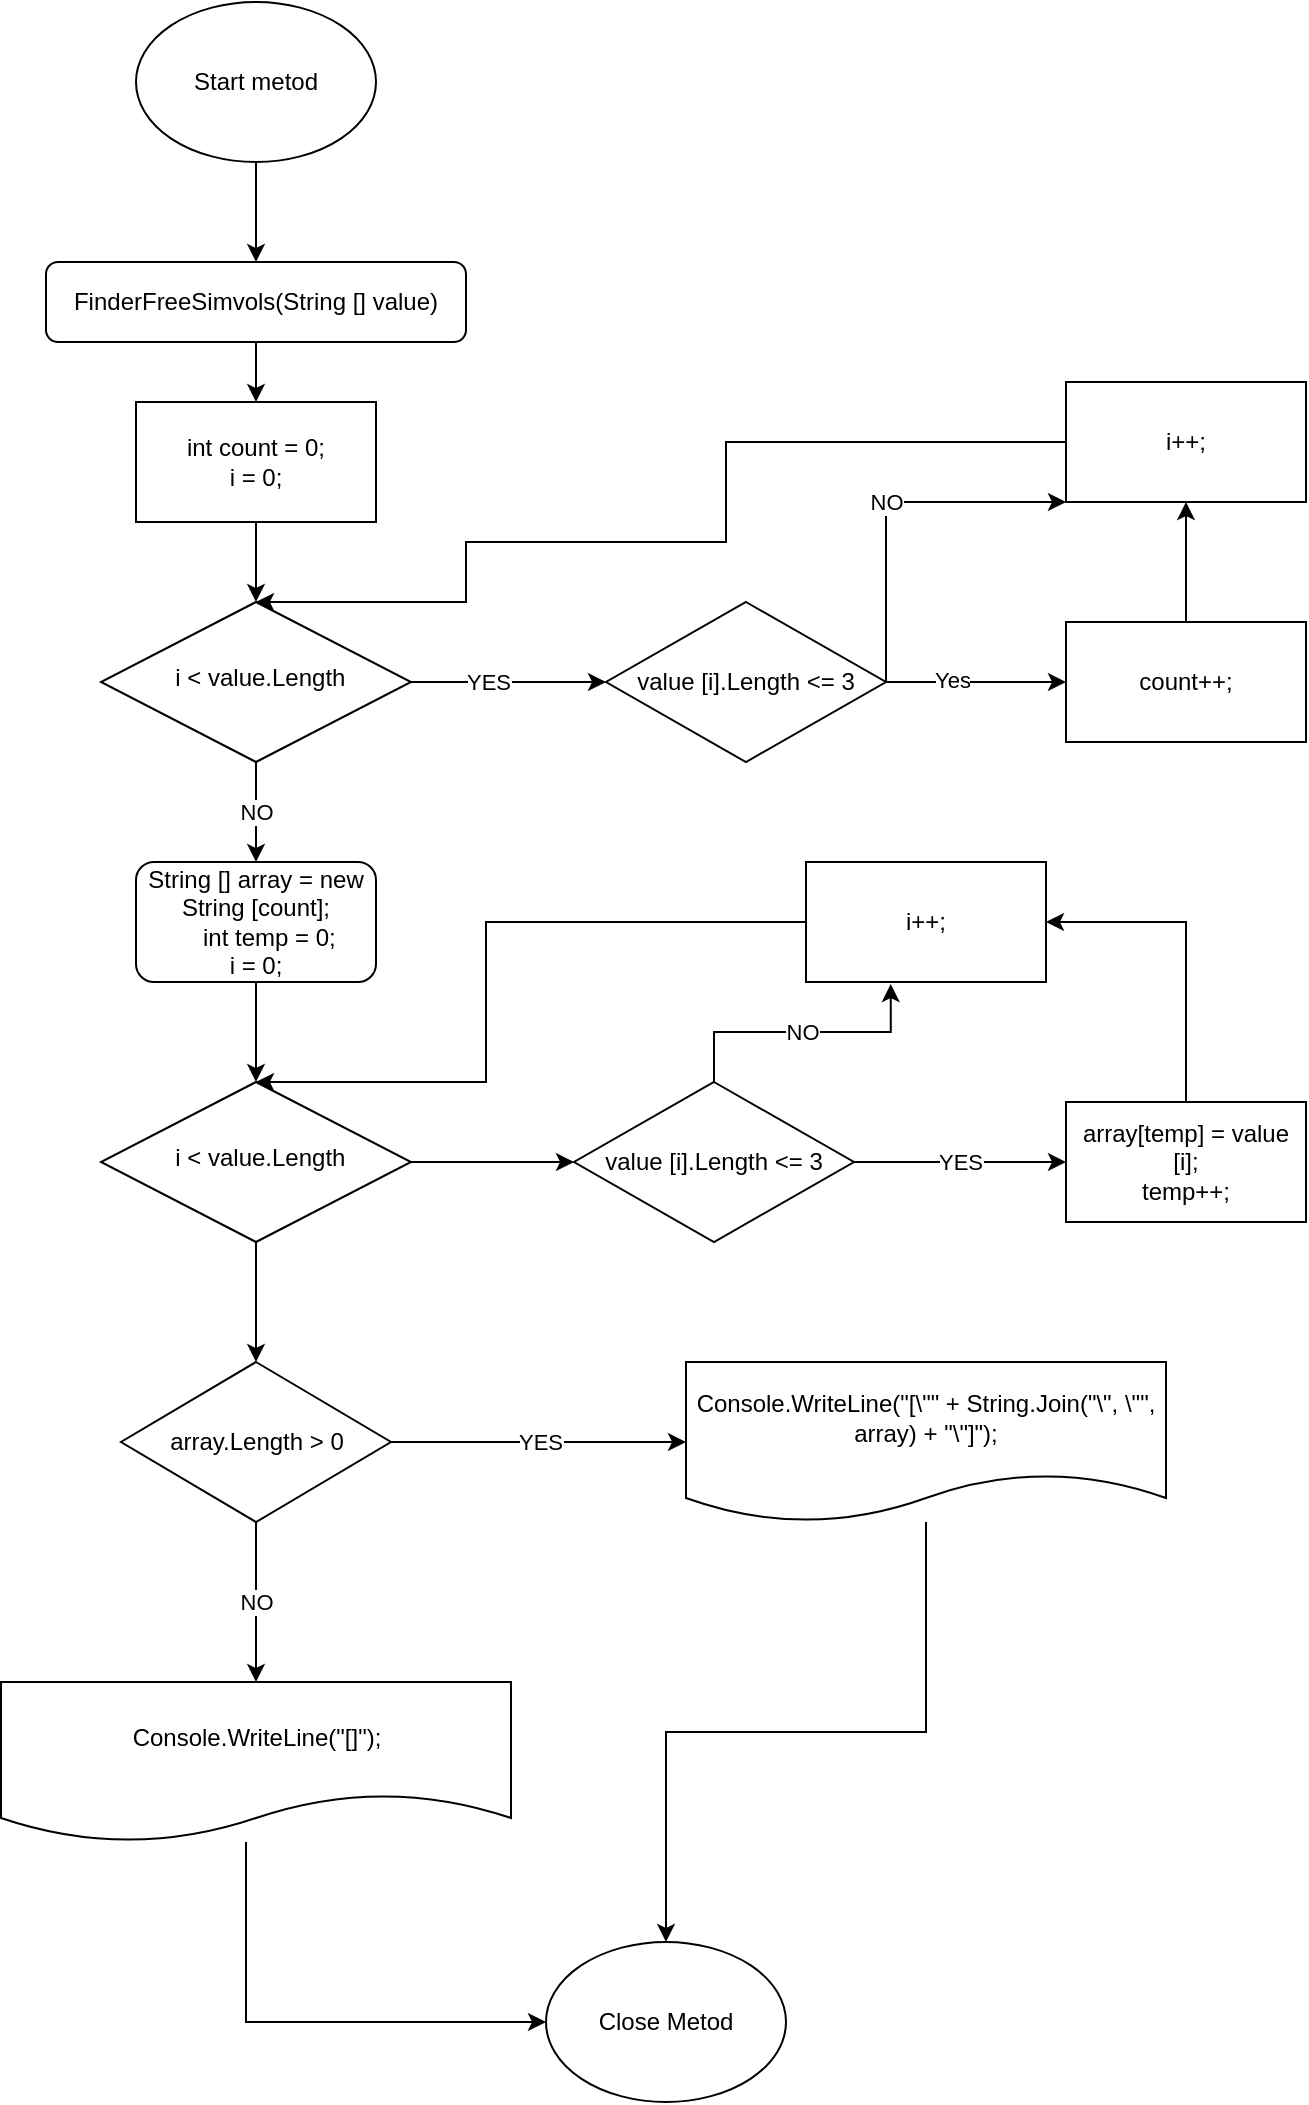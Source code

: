 <mxfile version="19.0.0" type="device"><diagram id="C5RBs43oDa-KdzZeNtuy" name="Page-1"><mxGraphModel dx="1038" dy="596" grid="1" gridSize="10" guides="1" tooltips="1" connect="1" arrows="1" fold="1" page="1" pageScale="1" pageWidth="827" pageHeight="1169" math="0" shadow="0"><root><mxCell id="WIyWlLk6GJQsqaUBKTNV-0"/><mxCell id="WIyWlLk6GJQsqaUBKTNV-1" parent="WIyWlLk6GJQsqaUBKTNV-0"/><mxCell id="9QQWI2L1JpRmwg8El8sj-1" style="edgeStyle=orthogonalEdgeStyle;rounded=0;orthogonalLoop=1;jettySize=auto;html=1;exitX=0.5;exitY=1;exitDx=0;exitDy=0;entryX=0.5;entryY=0;entryDx=0;entryDy=0;" edge="1" parent="WIyWlLk6GJQsqaUBKTNV-1" target="9QQWI2L1JpRmwg8El8sj-0"><mxGeometry relative="1" as="geometry"><mxPoint x="255" y="180" as="sourcePoint"/></mxGeometry></mxCell><mxCell id="WIyWlLk6GJQsqaUBKTNV-3" value="FinderFreeSimvols(String [] value)" style="rounded=1;whiteSpace=wrap;html=1;fontSize=12;glass=0;strokeWidth=1;shadow=0;" parent="WIyWlLk6GJQsqaUBKTNV-1" vertex="1"><mxGeometry x="150" y="140" width="210" height="40" as="geometry"/></mxCell><mxCell id="9QQWI2L1JpRmwg8El8sj-8" style="edgeStyle=orthogonalEdgeStyle;rounded=0;orthogonalLoop=1;jettySize=auto;html=1;exitX=1;exitY=0.5;exitDx=0;exitDy=0;entryX=0;entryY=0.5;entryDx=0;entryDy=0;" edge="1" parent="WIyWlLk6GJQsqaUBKTNV-1" source="WIyWlLk6GJQsqaUBKTNV-6" target="9QQWI2L1JpRmwg8El8sj-7"><mxGeometry relative="1" as="geometry"/></mxCell><mxCell id="9QQWI2L1JpRmwg8El8sj-12" value="YES&lt;br&gt;" style="edgeLabel;html=1;align=center;verticalAlign=middle;resizable=0;points=[];" vertex="1" connectable="0" parent="9QQWI2L1JpRmwg8El8sj-8"><mxGeometry x="-0.214" relative="1" as="geometry"><mxPoint as="offset"/></mxGeometry></mxCell><mxCell id="9QQWI2L1JpRmwg8El8sj-14" value="NO&lt;br&gt;" style="edgeStyle=orthogonalEdgeStyle;rounded=0;orthogonalLoop=1;jettySize=auto;html=1;exitX=0.5;exitY=1;exitDx=0;exitDy=0;" edge="1" parent="WIyWlLk6GJQsqaUBKTNV-1" source="WIyWlLk6GJQsqaUBKTNV-6" target="9QQWI2L1JpRmwg8El8sj-13"><mxGeometry relative="1" as="geometry"><Array as="points"><mxPoint x="255" y="410"/><mxPoint x="255" y="410"/></Array></mxGeometry></mxCell><mxCell id="WIyWlLk6GJQsqaUBKTNV-6" value="&amp;nbsp;i &amp;lt; value.Length" style="rhombus;whiteSpace=wrap;html=1;shadow=0;fontFamily=Helvetica;fontSize=12;align=center;strokeWidth=1;spacing=6;spacingTop=-4;rotation=0;" parent="WIyWlLk6GJQsqaUBKTNV-1" vertex="1"><mxGeometry x="177.5" y="310" width="155" height="80" as="geometry"/></mxCell><mxCell id="9QQWI2L1JpRmwg8El8sj-2" style="edgeStyle=orthogonalEdgeStyle;rounded=0;orthogonalLoop=1;jettySize=auto;html=1;exitX=0.5;exitY=1;exitDx=0;exitDy=0;entryX=0.5;entryY=0;entryDx=0;entryDy=0;" edge="1" parent="WIyWlLk6GJQsqaUBKTNV-1" source="9QQWI2L1JpRmwg8El8sj-0" target="WIyWlLk6GJQsqaUBKTNV-6"><mxGeometry relative="1" as="geometry"/></mxCell><mxCell id="9QQWI2L1JpRmwg8El8sj-0" value="int count = 0;&lt;br&gt;i = 0;" style="rounded=0;whiteSpace=wrap;html=1;" vertex="1" parent="WIyWlLk6GJQsqaUBKTNV-1"><mxGeometry x="195" y="210" width="120" height="60" as="geometry"/></mxCell><mxCell id="9QQWI2L1JpRmwg8El8sj-6" style="edgeStyle=orthogonalEdgeStyle;rounded=0;orthogonalLoop=1;jettySize=auto;html=1;exitX=0.5;exitY=1;exitDx=0;exitDy=0;entryX=0.5;entryY=0;entryDx=0;entryDy=0;" edge="1" parent="WIyWlLk6GJQsqaUBKTNV-1" source="9QQWI2L1JpRmwg8El8sj-5" target="WIyWlLk6GJQsqaUBKTNV-3"><mxGeometry relative="1" as="geometry"/></mxCell><mxCell id="9QQWI2L1JpRmwg8El8sj-5" value="Start metod" style="ellipse;whiteSpace=wrap;html=1;" vertex="1" parent="WIyWlLk6GJQsqaUBKTNV-1"><mxGeometry x="195" y="10" width="120" height="80" as="geometry"/></mxCell><mxCell id="9QQWI2L1JpRmwg8El8sj-10" style="edgeStyle=orthogonalEdgeStyle;rounded=0;orthogonalLoop=1;jettySize=auto;html=1;exitX=1;exitY=0.5;exitDx=0;exitDy=0;entryX=0;entryY=0.5;entryDx=0;entryDy=0;" edge="1" parent="WIyWlLk6GJQsqaUBKTNV-1" source="9QQWI2L1JpRmwg8El8sj-7" target="9QQWI2L1JpRmwg8El8sj-9"><mxGeometry relative="1" as="geometry"/></mxCell><mxCell id="9QQWI2L1JpRmwg8El8sj-26" value="Yes" style="edgeLabel;html=1;align=center;verticalAlign=middle;resizable=0;points=[];" vertex="1" connectable="0" parent="9QQWI2L1JpRmwg8El8sj-10"><mxGeometry x="-0.271" y="1" relative="1" as="geometry"><mxPoint as="offset"/></mxGeometry></mxCell><mxCell id="9QQWI2L1JpRmwg8El8sj-28" value="NO" style="edgeStyle=orthogonalEdgeStyle;rounded=0;orthogonalLoop=1;jettySize=auto;html=1;exitX=1;exitY=0.5;exitDx=0;exitDy=0;entryX=0;entryY=1;entryDx=0;entryDy=0;" edge="1" parent="WIyWlLk6GJQsqaUBKTNV-1" source="9QQWI2L1JpRmwg8El8sj-7" target="9QQWI2L1JpRmwg8El8sj-15"><mxGeometry relative="1" as="geometry"><Array as="points"><mxPoint x="570" y="260"/></Array></mxGeometry></mxCell><mxCell id="9QQWI2L1JpRmwg8El8sj-7" value="value [i].Length &amp;lt;= 3" style="rhombus;whiteSpace=wrap;html=1;" vertex="1" parent="WIyWlLk6GJQsqaUBKTNV-1"><mxGeometry x="430" y="310" width="140" height="80" as="geometry"/></mxCell><mxCell id="9QQWI2L1JpRmwg8El8sj-16" style="edgeStyle=orthogonalEdgeStyle;rounded=0;orthogonalLoop=1;jettySize=auto;html=1;exitX=0.5;exitY=0;exitDx=0;exitDy=0;entryX=0.5;entryY=1;entryDx=0;entryDy=0;" edge="1" parent="WIyWlLk6GJQsqaUBKTNV-1" source="9QQWI2L1JpRmwg8El8sj-9" target="9QQWI2L1JpRmwg8El8sj-15"><mxGeometry relative="1" as="geometry"/></mxCell><mxCell id="9QQWI2L1JpRmwg8El8sj-9" value="count++;" style="rounded=0;whiteSpace=wrap;html=1;" vertex="1" parent="WIyWlLk6GJQsqaUBKTNV-1"><mxGeometry x="660" y="320" width="120" height="60" as="geometry"/></mxCell><mxCell id="9QQWI2L1JpRmwg8El8sj-19" style="edgeStyle=orthogonalEdgeStyle;rounded=0;orthogonalLoop=1;jettySize=auto;html=1;exitX=0.5;exitY=1;exitDx=0;exitDy=0;entryX=0.5;entryY=0;entryDx=0;entryDy=0;" edge="1" parent="WIyWlLk6GJQsqaUBKTNV-1" source="9QQWI2L1JpRmwg8El8sj-13" target="9QQWI2L1JpRmwg8El8sj-18"><mxGeometry relative="1" as="geometry"/></mxCell><mxCell id="9QQWI2L1JpRmwg8El8sj-13" value="&lt;div&gt;String [] array = new String [count];&lt;/div&gt;&lt;div&gt;&amp;nbsp; &amp;nbsp; int temp = 0;&lt;/div&gt;&lt;div&gt;i = 0;&lt;/div&gt;" style="rounded=1;whiteSpace=wrap;html=1;" vertex="1" parent="WIyWlLk6GJQsqaUBKTNV-1"><mxGeometry x="195" y="440" width="120" height="60" as="geometry"/></mxCell><mxCell id="9QQWI2L1JpRmwg8El8sj-17" style="edgeStyle=orthogonalEdgeStyle;rounded=0;orthogonalLoop=1;jettySize=auto;html=1;entryX=0.5;entryY=0;entryDx=0;entryDy=0;" edge="1" parent="WIyWlLk6GJQsqaUBKTNV-1" source="9QQWI2L1JpRmwg8El8sj-15" target="WIyWlLk6GJQsqaUBKTNV-6"><mxGeometry relative="1" as="geometry"><Array as="points"><mxPoint x="490" y="230"/><mxPoint x="490" y="280"/><mxPoint x="360" y="280"/><mxPoint x="360" y="310"/></Array></mxGeometry></mxCell><mxCell id="9QQWI2L1JpRmwg8El8sj-15" value="i++;" style="rounded=0;whiteSpace=wrap;html=1;" vertex="1" parent="WIyWlLk6GJQsqaUBKTNV-1"><mxGeometry x="660" y="200" width="120" height="60" as="geometry"/></mxCell><mxCell id="9QQWI2L1JpRmwg8El8sj-23" style="edgeStyle=orthogonalEdgeStyle;rounded=0;orthogonalLoop=1;jettySize=auto;html=1;entryX=0;entryY=0.5;entryDx=0;entryDy=0;" edge="1" parent="WIyWlLk6GJQsqaUBKTNV-1" source="9QQWI2L1JpRmwg8El8sj-18" target="9QQWI2L1JpRmwg8El8sj-20"><mxGeometry relative="1" as="geometry"/></mxCell><mxCell id="9QQWI2L1JpRmwg8El8sj-36" style="edgeStyle=orthogonalEdgeStyle;rounded=0;orthogonalLoop=1;jettySize=auto;html=1;exitX=0.5;exitY=1;exitDx=0;exitDy=0;entryX=0.5;entryY=0;entryDx=0;entryDy=0;" edge="1" parent="WIyWlLk6GJQsqaUBKTNV-1" source="9QQWI2L1JpRmwg8El8sj-18" target="9QQWI2L1JpRmwg8El8sj-35"><mxGeometry relative="1" as="geometry"/></mxCell><mxCell id="9QQWI2L1JpRmwg8El8sj-18" value="&amp;nbsp;i &amp;lt; value.Length" style="rhombus;whiteSpace=wrap;html=1;shadow=0;fontFamily=Helvetica;fontSize=12;align=center;strokeWidth=1;spacing=6;spacingTop=-4;rotation=0;" vertex="1" parent="WIyWlLk6GJQsqaUBKTNV-1"><mxGeometry x="177.5" y="550" width="155" height="80" as="geometry"/></mxCell><mxCell id="9QQWI2L1JpRmwg8El8sj-24" value="YES" style="edgeStyle=orthogonalEdgeStyle;rounded=0;orthogonalLoop=1;jettySize=auto;html=1;entryX=0;entryY=0.5;entryDx=0;entryDy=0;" edge="1" parent="WIyWlLk6GJQsqaUBKTNV-1" source="9QQWI2L1JpRmwg8El8sj-20" target="9QQWI2L1JpRmwg8El8sj-21"><mxGeometry relative="1" as="geometry"/></mxCell><mxCell id="9QQWI2L1JpRmwg8El8sj-33" value="NO" style="edgeStyle=orthogonalEdgeStyle;rounded=0;orthogonalLoop=1;jettySize=auto;html=1;entryX=0.353;entryY=1.017;entryDx=0;entryDy=0;entryPerimeter=0;" edge="1" parent="WIyWlLk6GJQsqaUBKTNV-1" source="9QQWI2L1JpRmwg8El8sj-20" target="9QQWI2L1JpRmwg8El8sj-29"><mxGeometry relative="1" as="geometry"/></mxCell><mxCell id="9QQWI2L1JpRmwg8El8sj-20" value="value [i].Length &amp;lt;= 3" style="rhombus;whiteSpace=wrap;html=1;" vertex="1" parent="WIyWlLk6GJQsqaUBKTNV-1"><mxGeometry x="414" y="550" width="140" height="80" as="geometry"/></mxCell><mxCell id="9QQWI2L1JpRmwg8El8sj-30" style="edgeStyle=orthogonalEdgeStyle;rounded=0;orthogonalLoop=1;jettySize=auto;html=1;exitX=0.5;exitY=0;exitDx=0;exitDy=0;entryX=1;entryY=0.5;entryDx=0;entryDy=0;" edge="1" parent="WIyWlLk6GJQsqaUBKTNV-1" source="9QQWI2L1JpRmwg8El8sj-21" target="9QQWI2L1JpRmwg8El8sj-29"><mxGeometry relative="1" as="geometry"/></mxCell><mxCell id="9QQWI2L1JpRmwg8El8sj-21" value="&lt;div&gt;array[temp] = value [i];&lt;/div&gt;&lt;div&gt;&lt;span style=&quot;background-color: initial;&quot;&gt;temp++;&lt;/span&gt;&lt;/div&gt;" style="rounded=0;whiteSpace=wrap;html=1;" vertex="1" parent="WIyWlLk6GJQsqaUBKTNV-1"><mxGeometry x="660" y="560" width="120" height="60" as="geometry"/></mxCell><mxCell id="9QQWI2L1JpRmwg8El8sj-34" style="edgeStyle=orthogonalEdgeStyle;rounded=0;orthogonalLoop=1;jettySize=auto;html=1;entryX=0.5;entryY=0;entryDx=0;entryDy=0;" edge="1" parent="WIyWlLk6GJQsqaUBKTNV-1" source="9QQWI2L1JpRmwg8El8sj-29" target="9QQWI2L1JpRmwg8El8sj-18"><mxGeometry relative="1" as="geometry"><Array as="points"><mxPoint x="370" y="470"/><mxPoint x="370" y="550"/></Array></mxGeometry></mxCell><mxCell id="9QQWI2L1JpRmwg8El8sj-29" value="i++;" style="rounded=0;whiteSpace=wrap;html=1;" vertex="1" parent="WIyWlLk6GJQsqaUBKTNV-1"><mxGeometry x="530" y="440" width="120" height="60" as="geometry"/></mxCell><mxCell id="9QQWI2L1JpRmwg8El8sj-38" value="YES" style="edgeStyle=orthogonalEdgeStyle;rounded=0;orthogonalLoop=1;jettySize=auto;html=1;exitX=1;exitY=0.5;exitDx=0;exitDy=0;entryX=0;entryY=0.5;entryDx=0;entryDy=0;" edge="1" parent="WIyWlLk6GJQsqaUBKTNV-1" source="9QQWI2L1JpRmwg8El8sj-35" target="9QQWI2L1JpRmwg8El8sj-37"><mxGeometry relative="1" as="geometry"/></mxCell><mxCell id="9QQWI2L1JpRmwg8El8sj-40" value="NO" style="edgeStyle=orthogonalEdgeStyle;rounded=0;orthogonalLoop=1;jettySize=auto;html=1;exitX=0.5;exitY=1;exitDx=0;exitDy=0;entryX=0.5;entryY=0;entryDx=0;entryDy=0;" edge="1" parent="WIyWlLk6GJQsqaUBKTNV-1" source="9QQWI2L1JpRmwg8El8sj-35" target="9QQWI2L1JpRmwg8El8sj-39"><mxGeometry relative="1" as="geometry"/></mxCell><mxCell id="9QQWI2L1JpRmwg8El8sj-35" value="array.Length &amp;gt; 0" style="rhombus;whiteSpace=wrap;html=1;" vertex="1" parent="WIyWlLk6GJQsqaUBKTNV-1"><mxGeometry x="187.5" y="690" width="135" height="80" as="geometry"/></mxCell><mxCell id="9QQWI2L1JpRmwg8El8sj-42" style="edgeStyle=orthogonalEdgeStyle;rounded=0;orthogonalLoop=1;jettySize=auto;html=1;" edge="1" parent="WIyWlLk6GJQsqaUBKTNV-1" source="9QQWI2L1JpRmwg8El8sj-37" target="9QQWI2L1JpRmwg8El8sj-41"><mxGeometry relative="1" as="geometry"/></mxCell><mxCell id="9QQWI2L1JpRmwg8El8sj-37" value="Console.WriteLine(&quot;[\&quot;&quot; + String.Join(&quot;\&quot;, \&quot;&quot;, array) + &quot;\&quot;]&quot;);" style="shape=document;whiteSpace=wrap;html=1;boundedLbl=1;" vertex="1" parent="WIyWlLk6GJQsqaUBKTNV-1"><mxGeometry x="470" y="690" width="240" height="80" as="geometry"/></mxCell><mxCell id="9QQWI2L1JpRmwg8El8sj-45" style="edgeStyle=orthogonalEdgeStyle;rounded=0;orthogonalLoop=1;jettySize=auto;html=1;entryX=0;entryY=0.5;entryDx=0;entryDy=0;" edge="1" parent="WIyWlLk6GJQsqaUBKTNV-1" source="9QQWI2L1JpRmwg8El8sj-39" target="9QQWI2L1JpRmwg8El8sj-41"><mxGeometry relative="1" as="geometry"><Array as="points"><mxPoint x="250" y="1020"/></Array></mxGeometry></mxCell><mxCell id="9QQWI2L1JpRmwg8El8sj-39" value="Console.WriteLine(&quot;[]&quot;);" style="shape=document;whiteSpace=wrap;html=1;boundedLbl=1;" vertex="1" parent="WIyWlLk6GJQsqaUBKTNV-1"><mxGeometry x="127.5" y="850" width="255" height="80" as="geometry"/></mxCell><mxCell id="9QQWI2L1JpRmwg8El8sj-41" value="Close Metod" style="ellipse;whiteSpace=wrap;html=1;" vertex="1" parent="WIyWlLk6GJQsqaUBKTNV-1"><mxGeometry x="400" y="980" width="120" height="80" as="geometry"/></mxCell></root></mxGraphModel></diagram></mxfile>